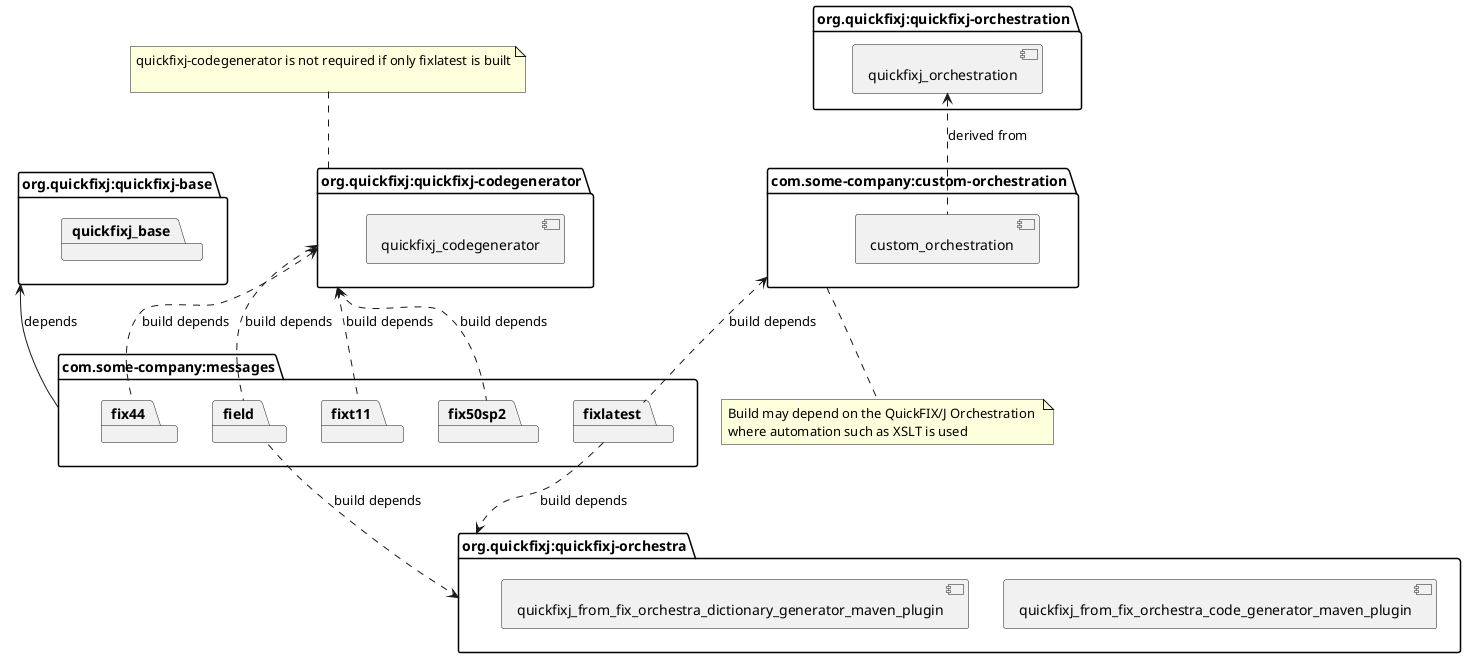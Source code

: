 @startuml

package "org.quickfixj:quickfixj-base"  as base {
package quickfixj_base
}

package "org.quickfixj:quickfixj-orchestration"  as orc {
component quickfixj_orchestration
}

package "com.some-company:custom-orchestration"  as custom_orc {
component custom_orchestration
}

custom_orchestration .up.> quickfixj_orchestration : derived from

package "com.some-company:messages"  as custom_msg {
package field
package fixlatest
package fixt11
package fix50sp2
package fix44
}

fixlatest .up.> custom_orc : build depends

note bottom of custom_orc
Build may depend on the QuickFIX/J Orchestration 
where automation such as XSLT is used
end note

custom_msg -up-> base : depends

package "org.quickfixj:quickfixj-codegenerator"  as codegen {
component quickfixj_codegenerator
}

note top of codegen
quickfixj-codegenerator is not required if only fixlatest is built

end note

package "org.quickfixj:quickfixj-orchestra"  as r2q {
component quickfixj_from_fix_orchestra_code_generator_maven_plugin
component quickfixj_from_fix_orchestra_dictionary_generator_maven_plugin
}

field .up.> codegen  : build depends
field .up.> r2q  : build depends
fixlatest ..> r2q : build depends
fixt11 .up.> codegen  : build depends
fix50sp2 .up.> codegen  : build depends
fix44 .up.> codegen  : build depends

@enduml